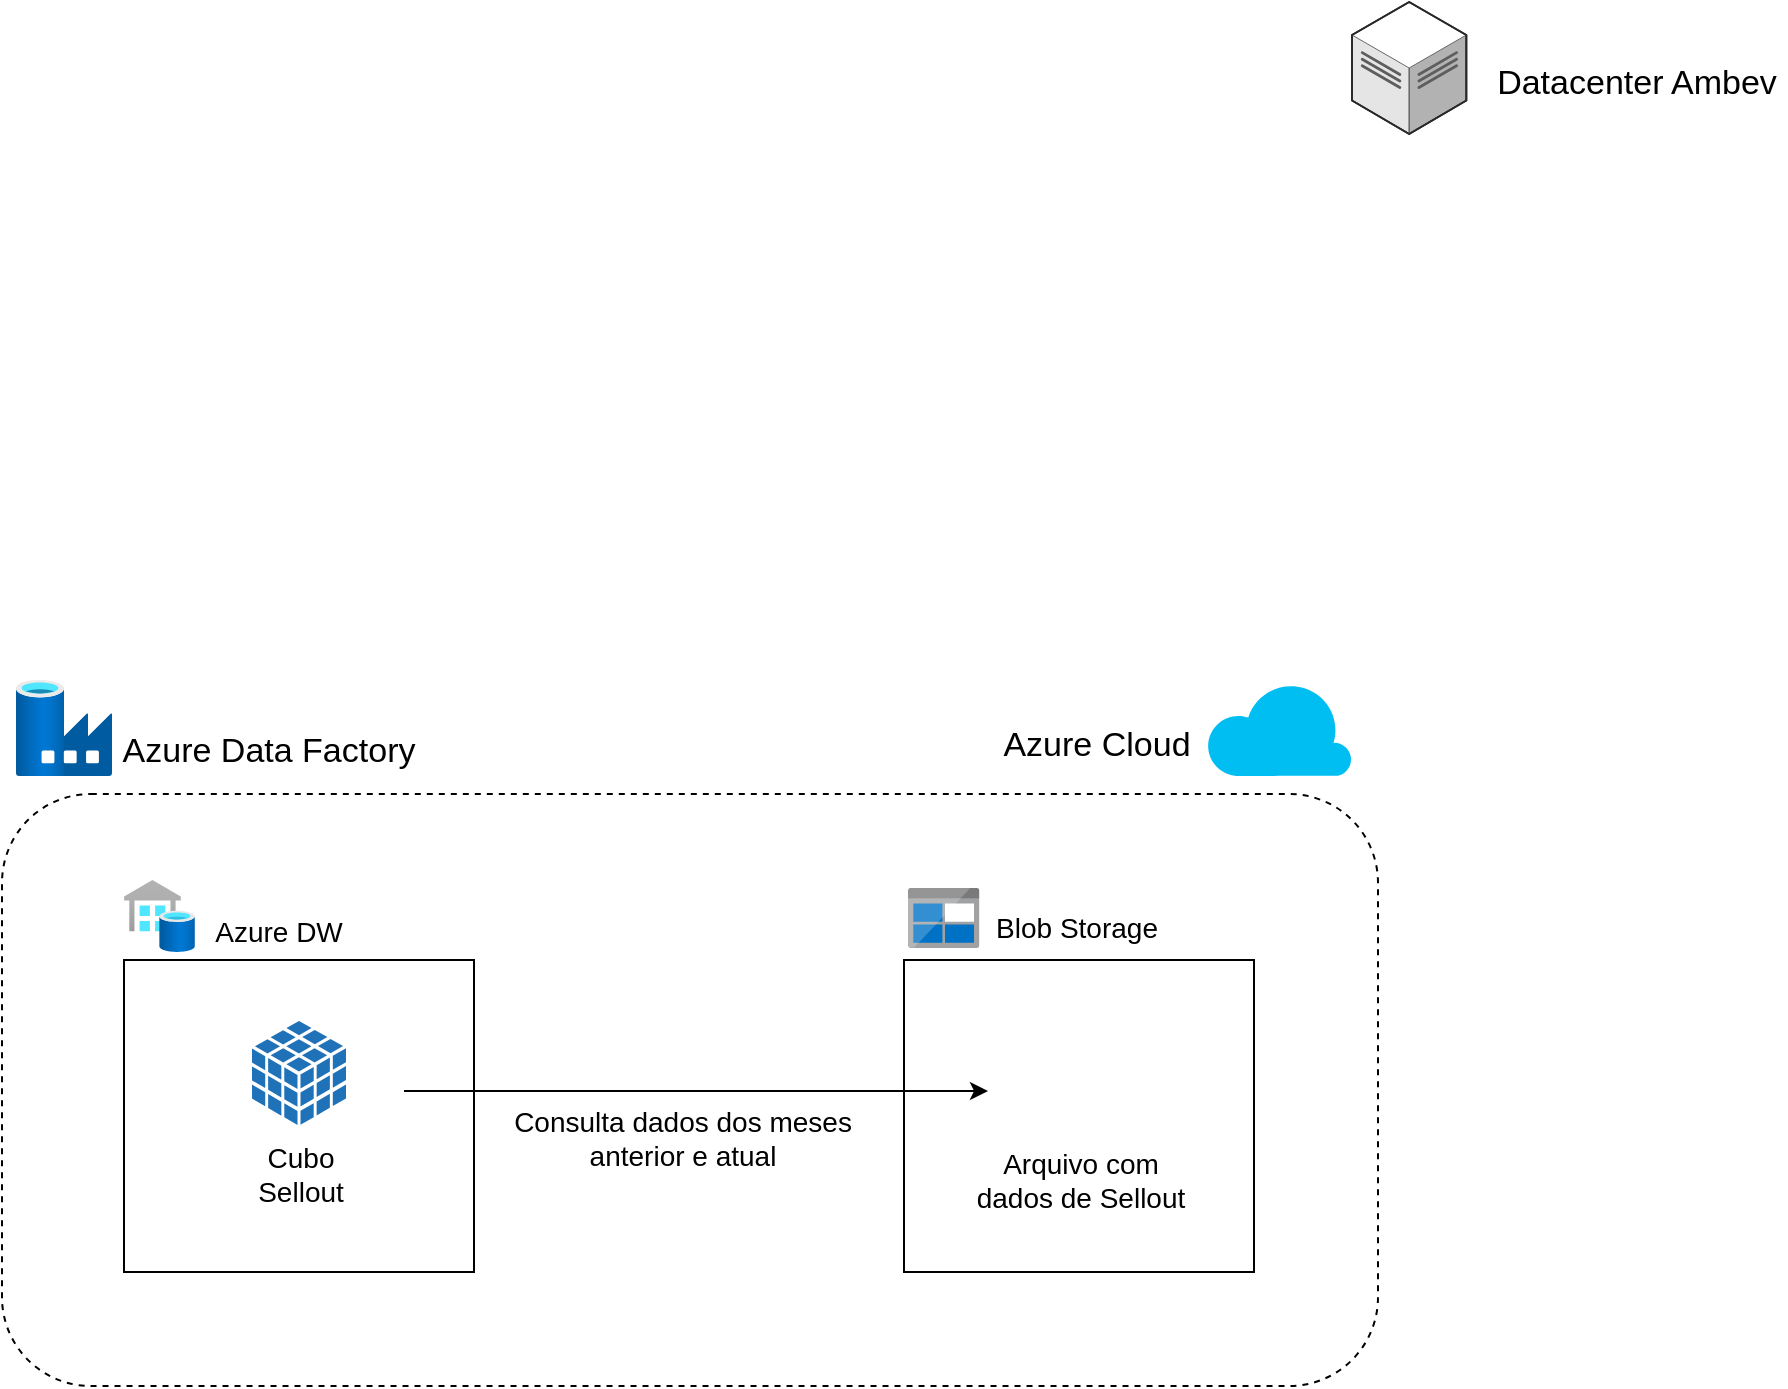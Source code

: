 <mxfile version="15.4.3" type="github">
  <diagram id="sP4-dO4HzUA9dNAToBAx" name="Page-1">
    <mxGraphModel dx="1822" dy="794" grid="0" gridSize="10" guides="1" tooltips="1" connect="1" arrows="1" fold="1" page="0" pageScale="1" pageWidth="827" pageHeight="1169" background="none" math="0" shadow="0">
      <root>
        <mxCell id="0" />
        <mxCell id="1" parent="0" />
        <mxCell id="LGlZ7E07jN0xSDruJvMM-34" value="" style="rounded=0;whiteSpace=wrap;html=1;glass=0;fontSize=14;strokeWidth=1;fillColor=none;" vertex="1" parent="1">
          <mxGeometry x="418" y="483" width="175" height="156" as="geometry" />
        </mxCell>
        <mxCell id="LGlZ7E07jN0xSDruJvMM-33" value="" style="rounded=0;whiteSpace=wrap;html=1;glass=0;fontSize=14;strokeWidth=1;fillColor=none;" vertex="1" parent="1">
          <mxGeometry x="28" y="483" width="175" height="156" as="geometry" />
        </mxCell>
        <mxCell id="LGlZ7E07jN0xSDruJvMM-9" value="" style="aspect=fixed;html=1;points=[];align=center;image;fontSize=12;image=img/lib/azure2/databases/Data_Factory.svg;rounded=0;glass=0;dashed=1;strokeWidth=1;fillColor=none;" vertex="1" parent="1">
          <mxGeometry x="-26" y="343" width="48" height="48" as="geometry" />
        </mxCell>
        <mxCell id="LGlZ7E07jN0xSDruJvMM-14" value="" style="group" vertex="1" connectable="0" parent="1">
          <mxGeometry x="642" y="4" width="217" height="66" as="geometry" />
        </mxCell>
        <mxCell id="LGlZ7E07jN0xSDruJvMM-10" value="" style="verticalLabelPosition=bottom;html=1;verticalAlign=top;strokeWidth=1;align=center;outlineConnect=0;dashed=0;outlineConnect=0;shape=mxgraph.aws3d.dataCenter;strokeColor=#5E5E5E;aspect=fixed;rounded=0;glass=0;fontSize=17;fillColor=none;" vertex="1" parent="LGlZ7E07jN0xSDruJvMM-14">
          <mxGeometry width="57.17" height="66" as="geometry" />
        </mxCell>
        <mxCell id="LGlZ7E07jN0xSDruJvMM-13" value="Datacenter Ambev" style="text;html=1;align=center;verticalAlign=middle;resizable=0;points=[];autosize=1;strokeWidth=1;rounded=0;fontSize=17;" vertex="1" parent="LGlZ7E07jN0xSDruJvMM-14">
          <mxGeometry x="67" y="29" width="150" height="24" as="geometry" />
        </mxCell>
        <mxCell id="LGlZ7E07jN0xSDruJvMM-20" value="" style="endArrow=classic;html=1;rounded=0;fontSize=17;edgeStyle=orthogonalEdgeStyle;entryX=0.24;entryY=0.42;entryDx=0;entryDy=0;entryPerimeter=0;exitX=0.8;exitY=0.42;exitDx=0;exitDy=0;exitPerimeter=0;" edge="1" parent="1" source="LGlZ7E07jN0xSDruJvMM-33" target="LGlZ7E07jN0xSDruJvMM-34">
          <mxGeometry width="50" height="50" relative="1" as="geometry">
            <mxPoint x="193" y="548" as="sourcePoint" />
            <mxPoint x="429" y="548.5" as="targetPoint" />
            <Array as="points" />
          </mxGeometry>
        </mxCell>
        <mxCell id="LGlZ7E07jN0xSDruJvMM-22" value="Consulta dados dos meses&lt;br style=&quot;font-size: 14px;&quot;&gt;anterior e atual" style="text;html=1;align=center;verticalAlign=middle;resizable=0;points=[];autosize=1;strokeColor=none;fillColor=none;fontSize=14;" vertex="1" parent="1">
          <mxGeometry x="217" y="552.5" width="179" height="38" as="geometry" />
        </mxCell>
        <mxCell id="LGlZ7E07jN0xSDruJvMM-25" value="" style="sketch=0;aspect=fixed;html=1;points=[];align=center;image;fontSize=12;image=img/lib/mscae/BlobBlock.svg;rounded=0;glass=0;dashed=1;strokeWidth=1;fillColor=none;" vertex="1" parent="1">
          <mxGeometry x="420" y="447" width="35.72" height="30" as="geometry" />
        </mxCell>
        <mxCell id="LGlZ7E07jN0xSDruJvMM-29" value="" style="sketch=0;shadow=0;dashed=0;html=1;strokeColor=none;labelPosition=center;verticalLabelPosition=bottom;verticalAlign=top;outlineConnect=0;align=center;shape=mxgraph.office.databases.database_cube;fillColor=#2072B8;rounded=0;glass=0;fontSize=14;" vertex="1" parent="1">
          <mxGeometry x="92" y="513.5" width="47" height="52" as="geometry" />
        </mxCell>
        <mxCell id="LGlZ7E07jN0xSDruJvMM-30" value="Cubo&lt;br&gt;Sellout" style="text;html=1;align=center;verticalAlign=middle;resizable=0;points=[];autosize=1;strokeColor=none;fillColor=none;fontSize=14;" vertex="1" parent="1">
          <mxGeometry x="89" y="570.5" width="53" height="38" as="geometry" />
        </mxCell>
        <mxCell id="LGlZ7E07jN0xSDruJvMM-15" value="" style="aspect=fixed;html=1;points=[];align=center;image;fontSize=12;image=img/lib/azure2/databases/SQL_Data_Warehouses.svg;rounded=0;glass=0;dashed=1;strokeWidth=1;fillColor=none;" vertex="1" parent="1">
          <mxGeometry x="28" y="443" width="35.45" height="36" as="geometry" />
        </mxCell>
        <mxCell id="LGlZ7E07jN0xSDruJvMM-16" value="Azure DW" style="text;html=1;align=center;verticalAlign=middle;resizable=0;points=[];autosize=1;strokeColor=none;fillColor=none;fontSize=14;" vertex="1" parent="1">
          <mxGeometry x="68" y="458" width="74" height="21" as="geometry" />
        </mxCell>
        <mxCell id="LGlZ7E07jN0xSDruJvMM-36" value="Arquivo com&lt;br&gt;dados de Sellout" style="text;html=1;align=center;verticalAlign=middle;resizable=0;points=[];autosize=1;strokeColor=none;fillColor=none;fontSize=14;" vertex="1" parent="1">
          <mxGeometry x="448.5" y="573.5" width="114" height="38" as="geometry" />
        </mxCell>
        <mxCell id="LGlZ7E07jN0xSDruJvMM-38" value="Blob Storage" style="text;html=1;align=center;verticalAlign=middle;resizable=0;points=[];autosize=1;strokeColor=none;fillColor=none;fontSize=14;" vertex="1" parent="1">
          <mxGeometry x="458" y="456" width="91" height="21" as="geometry" />
        </mxCell>
        <mxCell id="LGlZ7E07jN0xSDruJvMM-39" value="" style="shape=image;html=1;verticalAlign=top;verticalLabelPosition=bottom;labelBackgroundColor=#ffffff;imageAspect=0;aspect=fixed;image=https://cdn0.iconfinder.com/data/icons/common-file-extensions-audio-documents/24/ext_csv-128.png;rounded=0;glass=0;fontSize=14;strokeWidth=1;fillColor=none;" vertex="1" parent="1">
          <mxGeometry x="473.5" y="510.5" width="64" height="64" as="geometry" />
        </mxCell>
        <mxCell id="LGlZ7E07jN0xSDruJvMM-40" value="" style="rounded=1;whiteSpace=wrap;html=1;glass=0;fontSize=14;strokeWidth=1;fillColor=none;dashed=1;" vertex="1" parent="1">
          <mxGeometry x="-33" y="400" width="688" height="296" as="geometry" />
        </mxCell>
        <mxCell id="LGlZ7E07jN0xSDruJvMM-1" value="" style="verticalLabelPosition=bottom;html=1;verticalAlign=top;align=center;strokeColor=none;fillColor=#00BEF2;shape=mxgraph.azure.cloud;" vertex="1" parent="1">
          <mxGeometry x="569" y="343.55" width="73" height="47.45" as="geometry" />
        </mxCell>
        <mxCell id="LGlZ7E07jN0xSDruJvMM-3" value="Azure Cloud" style="text;html=1;align=center;verticalAlign=middle;resizable=0;points=[];autosize=1;strokeWidth=1;rounded=0;fontSize=17;" vertex="1" parent="1">
          <mxGeometry x="459" y="361" width="110" height="30" as="geometry" />
        </mxCell>
        <mxCell id="LGlZ7E07jN0xSDruJvMM-41" value="Azure Data Factory" style="text;html=1;align=center;verticalAlign=middle;resizable=0;points=[];autosize=1;strokeWidth=1;rounded=0;fontSize=17;" vertex="1" parent="1">
          <mxGeometry x="22" y="367" width="156" height="24" as="geometry" />
        </mxCell>
      </root>
    </mxGraphModel>
  </diagram>
</mxfile>
